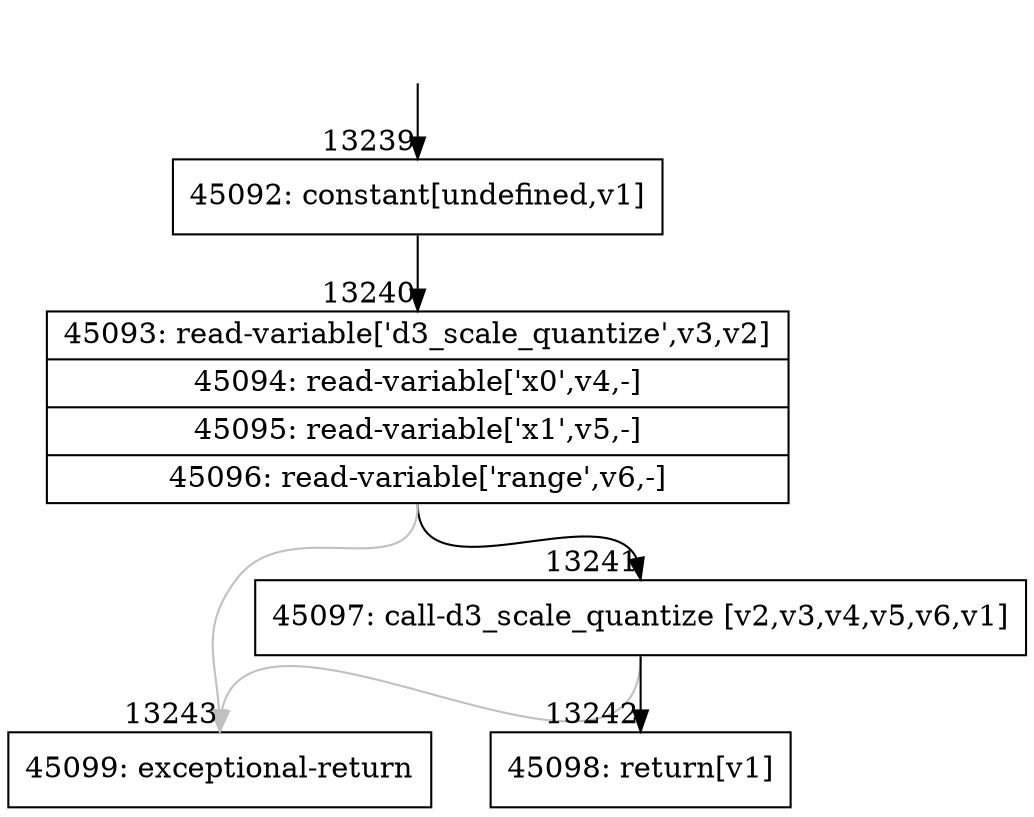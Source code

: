 digraph {
rankdir="TD"
BB_entry1234[shape=none,label=""];
BB_entry1234 -> BB13239 [tailport=s, headport=n, headlabel="    13239"]
BB13239 [shape=record label="{45092: constant[undefined,v1]}" ] 
BB13239 -> BB13240 [tailport=s, headport=n, headlabel="      13240"]
BB13240 [shape=record label="{45093: read-variable['d3_scale_quantize',v3,v2]|45094: read-variable['x0',v4,-]|45095: read-variable['x1',v5,-]|45096: read-variable['range',v6,-]}" ] 
BB13240 -> BB13241 [tailport=s, headport=n, headlabel="      13241"]
BB13240 -> BB13243 [tailport=s, headport=n, color=gray, headlabel="      13243"]
BB13241 [shape=record label="{45097: call-d3_scale_quantize [v2,v3,v4,v5,v6,v1]}" ] 
BB13241 -> BB13242 [tailport=s, headport=n, headlabel="      13242"]
BB13241 -> BB13243 [tailport=s, headport=n, color=gray]
BB13242 [shape=record label="{45098: return[v1]}" ] 
BB13243 [shape=record label="{45099: exceptional-return}" ] 
//#$~ 7884
}
